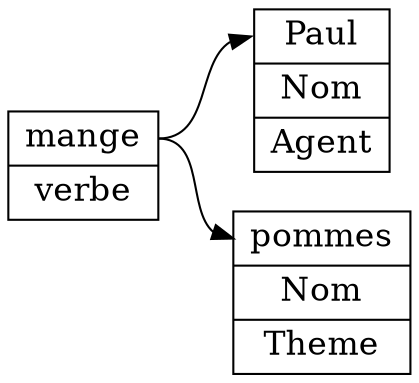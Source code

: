 digraph g {
graph [
rankdir = "LR"
];
node [
fontsize = "16"
shape = "ellipse"
];
edge [
];
"node0" [
label = "<f0> mange| <f1> verbe"
shape = "record"
];
"node1" [
label = "<f0> Paul| <f1> Nom| <f2> Agent"
shape = "record"
];
"node2" [
label = "<f0> pommes| <f1> Nom| <f2> Theme"
shape = "record"
];
"node0":f0 -> "node1":f0 [
id = 0
];
"node0":f0 -> "node2":f0 [
id = 1
];
}
